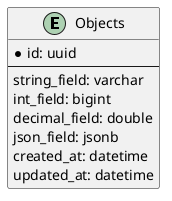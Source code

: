 @startuml

entity Objects{
* id: uuid
--
string_field: varchar
int_field: bigint
decimal_field: double
json_field: jsonb
created_at: datetime
updated_at: datetime
}
@enduml